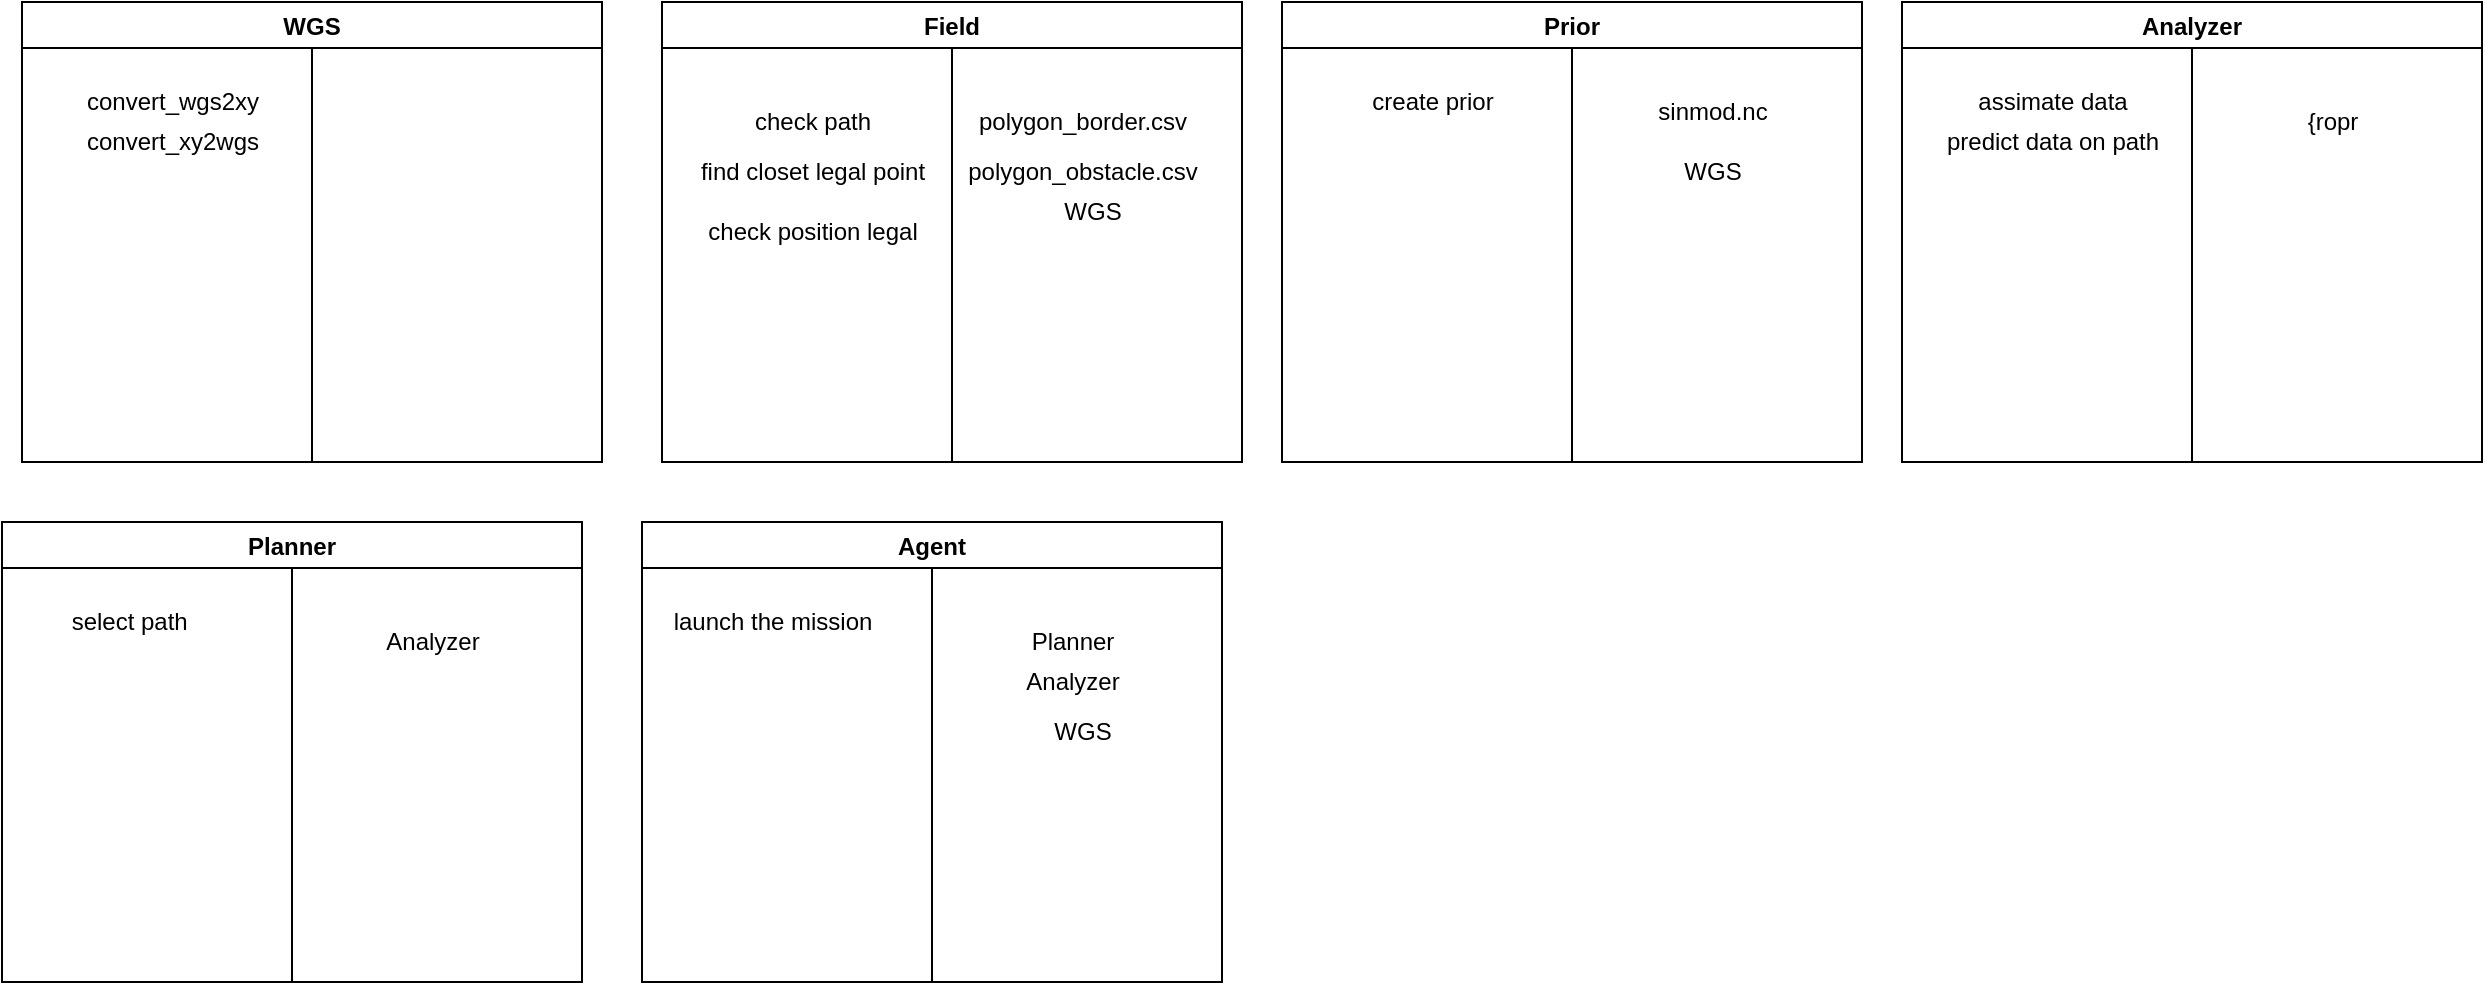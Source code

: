 <mxfile version="21.2.8" type="device">
  <diagram id="g1CnJB_Rr_9FsxK_g9BP" name="Page-1">
    <mxGraphModel dx="2575" dy="1314" grid="1" gridSize="10" guides="1" tooltips="1" connect="1" arrows="1" fold="1" page="1" pageScale="1" pageWidth="4681" pageHeight="3300" math="0" shadow="0">
      <root>
        <mxCell id="0" />
        <mxCell id="1" parent="0" />
        <mxCell id="GoGUJSBJ-pz_oauITj-g-151" value="" style="group" parent="1" vertex="1" connectable="0">
          <mxGeometry x="180" y="270" width="290" height="230" as="geometry" />
        </mxCell>
        <mxCell id="GoGUJSBJ-pz_oauITj-g-152" value="" style="endArrow=none;html=1;rounded=0;exitX=0.5;exitY=1;exitDx=0;exitDy=0;entryX=0.5;entryY=0;entryDx=0;entryDy=0;" parent="GoGUJSBJ-pz_oauITj-g-151" source="GoGUJSBJ-pz_oauITj-g-153" target="GoGUJSBJ-pz_oauITj-g-153" edge="1">
          <mxGeometry width="50" height="50" relative="1" as="geometry">
            <mxPoint x="195" y="140" as="sourcePoint" />
            <mxPoint x="190" y="30" as="targetPoint" />
          </mxGeometry>
        </mxCell>
        <mxCell id="GoGUJSBJ-pz_oauITj-g-153" value="WGS" style="swimlane;" parent="GoGUJSBJ-pz_oauITj-g-151" vertex="1">
          <mxGeometry width="290" height="230" as="geometry">
            <mxRectangle x="430" y="340" width="130" height="23" as="alternateBounds" />
          </mxGeometry>
        </mxCell>
        <mxCell id="GoGUJSBJ-pz_oauITj-g-154" value="convert_wgs2xy" style="text;html=1;align=center;verticalAlign=middle;resizable=0;points=[];autosize=1;strokeColor=none;fillColor=none;" parent="GoGUJSBJ-pz_oauITj-g-153" vertex="1">
          <mxGeometry x="20" y="35" width="110" height="30" as="geometry" />
        </mxCell>
        <mxCell id="GoGUJSBJ-pz_oauITj-g-156" value="convert_xy2wgs" style="text;html=1;align=center;verticalAlign=middle;resizable=0;points=[];autosize=1;strokeColor=none;fillColor=none;" parent="GoGUJSBJ-pz_oauITj-g-153" vertex="1">
          <mxGeometry x="20" y="55" width="110" height="30" as="geometry" />
        </mxCell>
        <mxCell id="GoGUJSBJ-pz_oauITj-g-161" value="" style="group" parent="1" vertex="1" connectable="0">
          <mxGeometry x="500" y="270" width="290" height="230" as="geometry" />
        </mxCell>
        <mxCell id="GoGUJSBJ-pz_oauITj-g-162" value="" style="endArrow=none;html=1;rounded=0;exitX=0.5;exitY=1;exitDx=0;exitDy=0;entryX=0.5;entryY=0;entryDx=0;entryDy=0;" parent="GoGUJSBJ-pz_oauITj-g-161" source="GoGUJSBJ-pz_oauITj-g-163" target="GoGUJSBJ-pz_oauITj-g-163" edge="1">
          <mxGeometry width="50" height="50" relative="1" as="geometry">
            <mxPoint x="195" y="140" as="sourcePoint" />
            <mxPoint x="190" y="30" as="targetPoint" />
          </mxGeometry>
        </mxCell>
        <mxCell id="GoGUJSBJ-pz_oauITj-g-163" value="Field" style="swimlane;" parent="GoGUJSBJ-pz_oauITj-g-161" vertex="1">
          <mxGeometry width="290" height="230" as="geometry">
            <mxRectangle x="430" y="340" width="130" height="23" as="alternateBounds" />
          </mxGeometry>
        </mxCell>
        <mxCell id="GoGUJSBJ-pz_oauITj-g-164" value="check path" style="text;html=1;align=center;verticalAlign=middle;resizable=0;points=[];autosize=1;strokeColor=none;fillColor=none;" parent="GoGUJSBJ-pz_oauITj-g-163" vertex="1">
          <mxGeometry x="35" y="45" width="80" height="30" as="geometry" />
        </mxCell>
        <mxCell id="5q5izvouD-AY6alJIMGp-1" value="find closet legal point" style="text;html=1;align=center;verticalAlign=middle;resizable=0;points=[];autosize=1;strokeColor=none;fillColor=none;" vertex="1" parent="GoGUJSBJ-pz_oauITj-g-163">
          <mxGeometry x="5" y="70" width="140" height="30" as="geometry" />
        </mxCell>
        <mxCell id="5q5izvouD-AY6alJIMGp-2" value="check position legal" style="text;html=1;align=center;verticalAlign=middle;resizable=0;points=[];autosize=1;strokeColor=none;fillColor=none;" vertex="1" parent="GoGUJSBJ-pz_oauITj-g-163">
          <mxGeometry x="10" y="100" width="130" height="30" as="geometry" />
        </mxCell>
        <mxCell id="5q5izvouD-AY6alJIMGp-3" value="polygon_border.csv" style="text;html=1;align=center;verticalAlign=middle;resizable=0;points=[];autosize=1;strokeColor=none;fillColor=none;" vertex="1" parent="GoGUJSBJ-pz_oauITj-g-163">
          <mxGeometry x="145" y="45" width="130" height="30" as="geometry" />
        </mxCell>
        <mxCell id="5q5izvouD-AY6alJIMGp-4" value="polygon_obstacle.csv" style="text;html=1;align=center;verticalAlign=middle;resizable=0;points=[];autosize=1;strokeColor=none;fillColor=none;" vertex="1" parent="GoGUJSBJ-pz_oauITj-g-163">
          <mxGeometry x="140" y="70" width="140" height="30" as="geometry" />
        </mxCell>
        <mxCell id="5q5izvouD-AY6alJIMGp-13" value="WGS" style="text;html=1;align=center;verticalAlign=middle;resizable=0;points=[];autosize=1;strokeColor=none;fillColor=none;" vertex="1" parent="GoGUJSBJ-pz_oauITj-g-163">
          <mxGeometry x="190" y="90" width="50" height="30" as="geometry" />
        </mxCell>
        <mxCell id="GoGUJSBJ-pz_oauITj-g-168" value="" style="group" parent="1" vertex="1" connectable="0">
          <mxGeometry x="810" y="270" width="290" height="230" as="geometry" />
        </mxCell>
        <mxCell id="GoGUJSBJ-pz_oauITj-g-169" value="" style="endArrow=none;html=1;rounded=0;exitX=0.5;exitY=1;exitDx=0;exitDy=0;entryX=0.5;entryY=0;entryDx=0;entryDy=0;" parent="GoGUJSBJ-pz_oauITj-g-168" source="GoGUJSBJ-pz_oauITj-g-170" target="GoGUJSBJ-pz_oauITj-g-170" edge="1">
          <mxGeometry width="50" height="50" relative="1" as="geometry">
            <mxPoint x="195" y="140" as="sourcePoint" />
            <mxPoint x="190" y="30" as="targetPoint" />
          </mxGeometry>
        </mxCell>
        <mxCell id="GoGUJSBJ-pz_oauITj-g-170" value="Prior" style="swimlane;" parent="GoGUJSBJ-pz_oauITj-g-168" vertex="1">
          <mxGeometry width="290" height="230" as="geometry">
            <mxRectangle x="430" y="340" width="130" height="23" as="alternateBounds" />
          </mxGeometry>
        </mxCell>
        <mxCell id="GoGUJSBJ-pz_oauITj-g-171" value="create prior" style="text;html=1;align=center;verticalAlign=middle;resizable=0;points=[];autosize=1;strokeColor=none;fillColor=none;" parent="GoGUJSBJ-pz_oauITj-g-170" vertex="1">
          <mxGeometry x="35" y="35" width="80" height="30" as="geometry" />
        </mxCell>
        <mxCell id="GoGUJSBJ-pz_oauITj-g-175" value="sinmod.nc" style="text;html=1;align=center;verticalAlign=middle;resizable=0;points=[];autosize=1;strokeColor=none;fillColor=none;" parent="GoGUJSBJ-pz_oauITj-g-170" vertex="1">
          <mxGeometry x="175" y="40" width="80" height="30" as="geometry" />
        </mxCell>
        <mxCell id="5q5izvouD-AY6alJIMGp-14" value="WGS" style="text;html=1;align=center;verticalAlign=middle;resizable=0;points=[];autosize=1;strokeColor=none;fillColor=none;" vertex="1" parent="GoGUJSBJ-pz_oauITj-g-170">
          <mxGeometry x="190" y="70" width="50" height="30" as="geometry" />
        </mxCell>
        <mxCell id="GoGUJSBJ-pz_oauITj-g-180" value="" style="group" parent="1" vertex="1" connectable="0">
          <mxGeometry x="1120" y="270" width="290" height="230" as="geometry" />
        </mxCell>
        <mxCell id="GoGUJSBJ-pz_oauITj-g-181" value="" style="endArrow=none;html=1;rounded=0;exitX=0.5;exitY=1;exitDx=0;exitDy=0;entryX=0.5;entryY=0;entryDx=0;entryDy=0;" parent="GoGUJSBJ-pz_oauITj-g-180" source="GoGUJSBJ-pz_oauITj-g-182" target="GoGUJSBJ-pz_oauITj-g-182" edge="1">
          <mxGeometry width="50" height="50" relative="1" as="geometry">
            <mxPoint x="195" y="140" as="sourcePoint" />
            <mxPoint x="190" y="30" as="targetPoint" />
          </mxGeometry>
        </mxCell>
        <mxCell id="GoGUJSBJ-pz_oauITj-g-182" value="Analyzer" style="swimlane;" parent="GoGUJSBJ-pz_oauITj-g-180" vertex="1">
          <mxGeometry width="290" height="230" as="geometry">
            <mxRectangle x="430" y="340" width="130" height="23" as="alternateBounds" />
          </mxGeometry>
        </mxCell>
        <mxCell id="GoGUJSBJ-pz_oauITj-g-183" value="assimate data" style="text;html=1;align=center;verticalAlign=middle;resizable=0;points=[];autosize=1;strokeColor=none;fillColor=none;" parent="GoGUJSBJ-pz_oauITj-g-182" vertex="1">
          <mxGeometry x="25" y="35" width="100" height="30" as="geometry" />
        </mxCell>
        <mxCell id="GoGUJSBJ-pz_oauITj-g-184" value="{ropr" style="text;html=1;align=center;verticalAlign=middle;resizable=0;points=[];autosize=1;strokeColor=none;fillColor=none;" parent="GoGUJSBJ-pz_oauITj-g-182" vertex="1">
          <mxGeometry x="190" y="45" width="50" height="30" as="geometry" />
        </mxCell>
        <mxCell id="GoGUJSBJ-pz_oauITj-g-238" value="predict data on path" style="text;html=1;align=center;verticalAlign=middle;resizable=0;points=[];autosize=1;strokeColor=none;fillColor=none;" parent="GoGUJSBJ-pz_oauITj-g-182" vertex="1">
          <mxGeometry x="10" y="55" width="130" height="30" as="geometry" />
        </mxCell>
        <mxCell id="GoGUJSBJ-pz_oauITj-g-239" value="" style="group" parent="1" vertex="1" connectable="0">
          <mxGeometry x="260" y="530" width="200" height="230" as="geometry" />
        </mxCell>
        <mxCell id="GoGUJSBJ-pz_oauITj-g-240" value="" style="endArrow=none;html=1;rounded=0;exitX=0.5;exitY=1;exitDx=0;exitDy=0;entryX=0.5;entryY=0;entryDx=0;entryDy=0;" parent="GoGUJSBJ-pz_oauITj-g-239" source="GoGUJSBJ-pz_oauITj-g-241" target="GoGUJSBJ-pz_oauITj-g-241" edge="1">
          <mxGeometry width="50" height="50" relative="1" as="geometry">
            <mxPoint x="105" y="140" as="sourcePoint" />
            <mxPoint x="100" y="30" as="targetPoint" />
          </mxGeometry>
        </mxCell>
        <mxCell id="GoGUJSBJ-pz_oauITj-g-241" value="Planner" style="swimlane;" parent="GoGUJSBJ-pz_oauITj-g-239" vertex="1">
          <mxGeometry x="-90" width="290" height="230" as="geometry">
            <mxRectangle x="430" y="340" width="130" height="23" as="alternateBounds" />
          </mxGeometry>
        </mxCell>
        <mxCell id="GoGUJSBJ-pz_oauITj-g-242" value="select path&amp;nbsp;" style="text;html=1;align=center;verticalAlign=middle;resizable=0;points=[];autosize=1;strokeColor=none;fillColor=none;" parent="GoGUJSBJ-pz_oauITj-g-241" vertex="1">
          <mxGeometry x="25" y="35" width="80" height="30" as="geometry" />
        </mxCell>
        <mxCell id="GoGUJSBJ-pz_oauITj-g-243" value="Analyzer" style="text;html=1;align=center;verticalAlign=middle;resizable=0;points=[];autosize=1;strokeColor=none;fillColor=none;" parent="GoGUJSBJ-pz_oauITj-g-241" vertex="1">
          <mxGeometry x="180" y="45" width="70" height="30" as="geometry" />
        </mxCell>
        <mxCell id="5q5izvouD-AY6alJIMGp-5" value="" style="group" vertex="1" connectable="0" parent="1">
          <mxGeometry x="580" y="530" width="200" height="230" as="geometry" />
        </mxCell>
        <mxCell id="5q5izvouD-AY6alJIMGp-6" value="" style="endArrow=none;html=1;rounded=0;exitX=0.5;exitY=1;exitDx=0;exitDy=0;entryX=0.5;entryY=0;entryDx=0;entryDy=0;" edge="1" parent="5q5izvouD-AY6alJIMGp-5" source="5q5izvouD-AY6alJIMGp-7" target="5q5izvouD-AY6alJIMGp-7">
          <mxGeometry width="50" height="50" relative="1" as="geometry">
            <mxPoint x="105" y="140" as="sourcePoint" />
            <mxPoint x="100" y="30" as="targetPoint" />
          </mxGeometry>
        </mxCell>
        <mxCell id="5q5izvouD-AY6alJIMGp-7" value="Agent" style="swimlane;" vertex="1" parent="5q5izvouD-AY6alJIMGp-5">
          <mxGeometry x="-90" width="290" height="230" as="geometry">
            <mxRectangle x="430" y="340" width="130" height="23" as="alternateBounds" />
          </mxGeometry>
        </mxCell>
        <mxCell id="5q5izvouD-AY6alJIMGp-8" value="launch the mission" style="text;html=1;align=center;verticalAlign=middle;resizable=0;points=[];autosize=1;strokeColor=none;fillColor=none;" vertex="1" parent="5q5izvouD-AY6alJIMGp-7">
          <mxGeometry x="5" y="35" width="120" height="30" as="geometry" />
        </mxCell>
        <mxCell id="5q5izvouD-AY6alJIMGp-9" value="Planner" style="text;html=1;align=center;verticalAlign=middle;resizable=0;points=[];autosize=1;strokeColor=none;fillColor=none;" vertex="1" parent="5q5izvouD-AY6alJIMGp-7">
          <mxGeometry x="185" y="45" width="60" height="30" as="geometry" />
        </mxCell>
        <mxCell id="5q5izvouD-AY6alJIMGp-11" value="Analyzer" style="text;html=1;align=center;verticalAlign=middle;resizable=0;points=[];autosize=1;strokeColor=none;fillColor=none;" vertex="1" parent="5q5izvouD-AY6alJIMGp-7">
          <mxGeometry x="180" y="65" width="70" height="30" as="geometry" />
        </mxCell>
        <mxCell id="5q5izvouD-AY6alJIMGp-12" value="WGS" style="text;html=1;align=center;verticalAlign=middle;resizable=0;points=[];autosize=1;strokeColor=none;fillColor=none;" vertex="1" parent="5q5izvouD-AY6alJIMGp-7">
          <mxGeometry x="195" y="90" width="50" height="30" as="geometry" />
        </mxCell>
      </root>
    </mxGraphModel>
  </diagram>
</mxfile>
